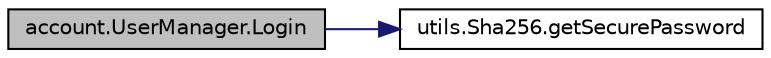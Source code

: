 digraph "account.UserManager.Login"
{
 // LATEX_PDF_SIZE
  edge [fontname="Helvetica",fontsize="10",labelfontname="Helvetica",labelfontsize="10"];
  node [fontname="Helvetica",fontsize="10",shape=record];
  rankdir="LR";
  Node1 [label="account.UserManager.Login",height=0.2,width=0.4,color="black", fillcolor="grey75", style="filled", fontcolor="black",tooltip=" "];
  Node1 -> Node2 [color="midnightblue",fontsize="10",style="solid",fontname="Helvetica"];
  Node2 [label="utils.Sha256.getSecurePassword",height=0.2,width=0.4,color="black", fillcolor="white", style="filled",URL="$classutils_1_1_sha256.html#ae6231f09747656b8a3ca532503f1853f",tooltip=" "];
}
